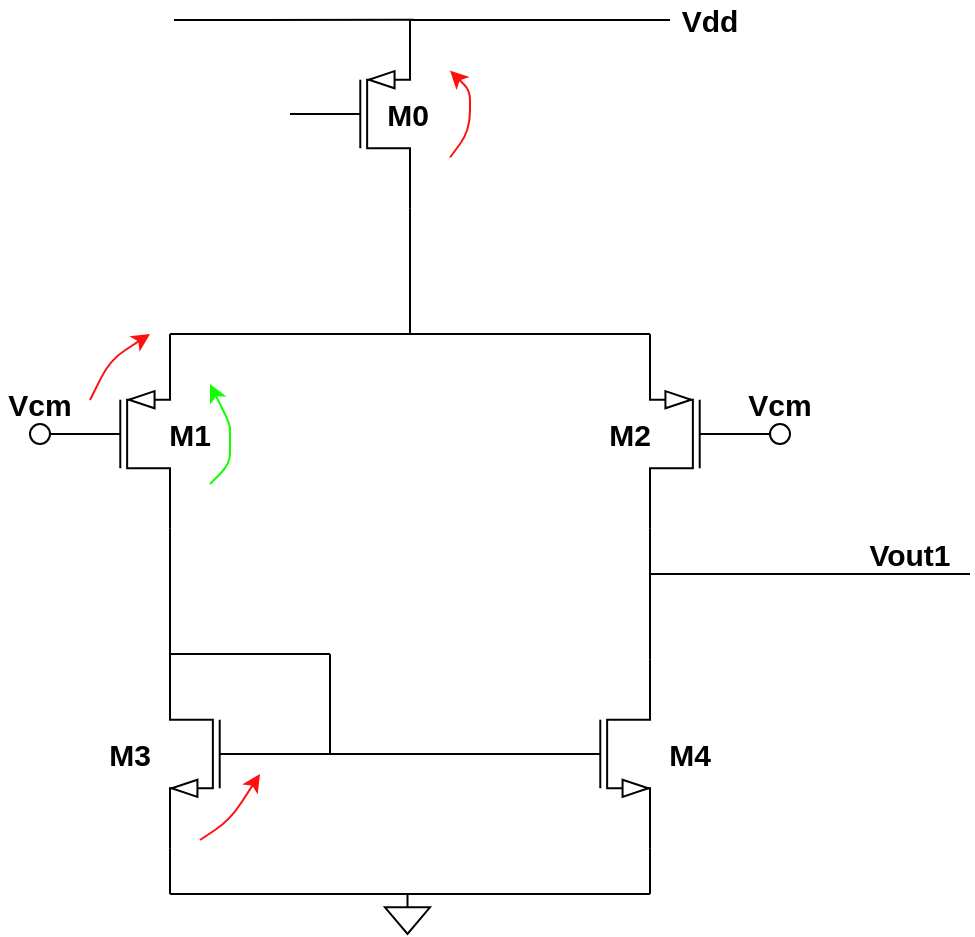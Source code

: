 <mxfile version="14.4.2" type="device"><diagram id="7na6Z1VHQh6Jj2hOIAbO" name="Page-1"><mxGraphModel dx="418" dy="245" grid="1" gridSize="10" guides="1" tooltips="1" connect="1" arrows="1" fold="1" page="1" pageScale="1" pageWidth="827" pageHeight="1169" math="0" shadow="0"><root><mxCell id="0"/><mxCell id="1" parent="0"/><mxCell id="pwWNGZ3GXbz2B8OGpZRi-1" value="" style="verticalLabelPosition=bottom;shadow=0;dashed=0;align=center;html=1;verticalAlign=top;shape=mxgraph.electrical.transistors.pmos;pointerEvents=1;" vertex="1" parent="1"><mxGeometry x="460" y="187" width="60" height="100" as="geometry"/></mxCell><mxCell id="pwWNGZ3GXbz2B8OGpZRi-3" value="" style="verticalLabelPosition=bottom;shadow=0;dashed=0;align=center;html=1;verticalAlign=top;shape=mxgraph.electrical.transistors.pmos;pointerEvents=1;" vertex="1" parent="1"><mxGeometry x="340" y="347" width="60" height="100" as="geometry"/></mxCell><mxCell id="pwWNGZ3GXbz2B8OGpZRi-4" value="" style="verticalLabelPosition=bottom;shadow=0;dashed=0;align=center;html=1;verticalAlign=top;shape=mxgraph.electrical.transistors.pmos;pointerEvents=1;flipH=0;flipV=1;direction=west;" vertex="1" parent="1"><mxGeometry x="640" y="347" width="60" height="100" as="geometry"/></mxCell><mxCell id="pwWNGZ3GXbz2B8OGpZRi-5" value="" style="verticalLabelPosition=bottom;shadow=0;dashed=0;align=center;html=1;verticalAlign=top;shape=mxgraph.electrical.transistors.nmos;pointerEvents=1;direction=west;flipH=0;flipV=1;" vertex="1" parent="1"><mxGeometry x="400" y="507" width="60" height="100" as="geometry"/></mxCell><mxCell id="pwWNGZ3GXbz2B8OGpZRi-6" value="" style="verticalLabelPosition=bottom;shadow=0;dashed=0;align=center;html=1;verticalAlign=top;shape=mxgraph.electrical.transistors.nmos;pointerEvents=1;" vertex="1" parent="1"><mxGeometry x="580" y="507" width="60" height="100" as="geometry"/></mxCell><mxCell id="pwWNGZ3GXbz2B8OGpZRi-7" value="" style="endArrow=none;html=1;entryX=1;entryY=1;entryDx=0;entryDy=0;entryPerimeter=0;" edge="1" parent="1" target="pwWNGZ3GXbz2B8OGpZRi-3"><mxGeometry width="50" height="50" relative="1" as="geometry"><mxPoint x="400" y="517" as="sourcePoint"/><mxPoint x="400" y="487" as="targetPoint"/><Array as="points"><mxPoint x="400" y="507"/></Array></mxGeometry></mxCell><mxCell id="pwWNGZ3GXbz2B8OGpZRi-8" value="" style="endArrow=none;html=1;exitX=1;exitY=0;exitDx=0;exitDy=0;exitPerimeter=0;entryX=1;entryY=1;entryDx=0;entryDy=0;entryPerimeter=0;" edge="1" parent="1" source="pwWNGZ3GXbz2B8OGpZRi-6" target="pwWNGZ3GXbz2B8OGpZRi-4"><mxGeometry width="50" height="50" relative="1" as="geometry"><mxPoint x="580" y="487" as="sourcePoint"/><mxPoint x="630" y="437" as="targetPoint"/></mxGeometry></mxCell><mxCell id="pwWNGZ3GXbz2B8OGpZRi-9" value="" style="endArrow=none;html=1;exitX=0;exitY=0.5;exitDx=0;exitDy=0;exitPerimeter=0;entryX=0;entryY=0.5;entryDx=0;entryDy=0;entryPerimeter=0;" edge="1" parent="1" source="pwWNGZ3GXbz2B8OGpZRi-5" target="pwWNGZ3GXbz2B8OGpZRi-6"><mxGeometry width="50" height="50" relative="1" as="geometry"><mxPoint x="490" y="537" as="sourcePoint"/><mxPoint x="540" y="487" as="targetPoint"/></mxGeometry></mxCell><mxCell id="pwWNGZ3GXbz2B8OGpZRi-10" value="" style="endArrow=none;html=1;" edge="1" parent="1"><mxGeometry width="50" height="50" relative="1" as="geometry"><mxPoint x="640" y="357" as="sourcePoint"/><mxPoint x="640" y="347" as="targetPoint"/></mxGeometry></mxCell><mxCell id="pwWNGZ3GXbz2B8OGpZRi-11" value="" style="endArrow=none;html=1;" edge="1" parent="1"><mxGeometry width="50" height="50" relative="1" as="geometry"><mxPoint x="400" y="357" as="sourcePoint"/><mxPoint x="400" y="347" as="targetPoint"/></mxGeometry></mxCell><mxCell id="pwWNGZ3GXbz2B8OGpZRi-12" value="" style="endArrow=none;html=1;" edge="1" parent="1"><mxGeometry width="50" height="50" relative="1" as="geometry"><mxPoint x="400" y="347" as="sourcePoint"/><mxPoint x="640" y="347" as="targetPoint"/></mxGeometry></mxCell><mxCell id="pwWNGZ3GXbz2B8OGpZRi-13" value="" style="endArrow=none;html=1;entryX=1;entryY=1;entryDx=0;entryDy=0;entryPerimeter=0;" edge="1" parent="1" target="pwWNGZ3GXbz2B8OGpZRi-1"><mxGeometry width="50" height="50" relative="1" as="geometry"><mxPoint x="520" y="347" as="sourcePoint"/><mxPoint x="460" y="257" as="targetPoint"/></mxGeometry></mxCell><mxCell id="pwWNGZ3GXbz2B8OGpZRi-15" value="" style="endArrow=none;html=1;entryX=1;entryY=0;entryDx=0;entryDy=0;entryPerimeter=0;" edge="1" parent="1"><mxGeometry width="50" height="50" relative="1" as="geometry"><mxPoint x="402" y="190" as="sourcePoint"/><mxPoint x="522" y="189.857" as="targetPoint"/></mxGeometry></mxCell><mxCell id="pwWNGZ3GXbz2B8OGpZRi-19" value="" style="endArrow=none;html=1;entryX=1;entryY=1;entryDx=0;entryDy=0;entryPerimeter=0;" edge="1" parent="1" target="pwWNGZ3GXbz2B8OGpZRi-5"><mxGeometry width="50" height="50" relative="1" as="geometry"><mxPoint x="400" y="627" as="sourcePoint"/><mxPoint x="330" y="587" as="targetPoint"/></mxGeometry></mxCell><mxCell id="pwWNGZ3GXbz2B8OGpZRi-20" value="" style="endArrow=none;html=1;entryX=1;entryY=1;entryDx=0;entryDy=0;entryPerimeter=0;" edge="1" parent="1" target="pwWNGZ3GXbz2B8OGpZRi-6"><mxGeometry width="50" height="50" relative="1" as="geometry"><mxPoint x="640" y="627" as="sourcePoint"/><mxPoint x="610" y="647" as="targetPoint"/></mxGeometry></mxCell><mxCell id="pwWNGZ3GXbz2B8OGpZRi-21" value="" style="endArrow=none;html=1;" edge="1" parent="1"><mxGeometry width="50" height="50" relative="1" as="geometry"><mxPoint x="400" y="627" as="sourcePoint"/><mxPoint x="640" y="627" as="targetPoint"/></mxGeometry></mxCell><mxCell id="pwWNGZ3GXbz2B8OGpZRi-22" value="" style="pointerEvents=1;verticalLabelPosition=bottom;shadow=0;dashed=0;align=center;html=1;verticalAlign=top;shape=mxgraph.electrical.signal_sources.signal_ground;" vertex="1" parent="1"><mxGeometry x="507.5" y="627" width="22.5" height="20" as="geometry"/></mxCell><mxCell id="pwWNGZ3GXbz2B8OGpZRi-23" value="Vdd" style="text;html=1;strokeColor=none;fillColor=none;align=center;verticalAlign=middle;whiteSpace=wrap;rounded=0;glass=0;fontStyle=1;fontSize=15;" vertex="1" parent="1"><mxGeometry x="650" y="180" width="40" height="20" as="geometry"/></mxCell><mxCell id="pwWNGZ3GXbz2B8OGpZRi-25" value="&lt;div&gt;M0&lt;/div&gt;" style="text;html=1;strokeColor=none;fillColor=none;align=center;verticalAlign=middle;whiteSpace=wrap;rounded=0;glass=0;fontStyle=1;fontSize=15;" vertex="1" parent="1"><mxGeometry x="498.75" y="227" width="40" height="20" as="geometry"/></mxCell><mxCell id="pwWNGZ3GXbz2B8OGpZRi-26" value="&lt;div&gt;M1&lt;/div&gt;" style="text;html=1;strokeColor=none;fillColor=none;align=center;verticalAlign=middle;whiteSpace=wrap;rounded=0;glass=0;fontStyle=1;fontSize=15;" vertex="1" parent="1"><mxGeometry x="390" y="387" width="40" height="20" as="geometry"/></mxCell><mxCell id="pwWNGZ3GXbz2B8OGpZRi-27" value="&lt;div&gt;M2&lt;/div&gt;" style="text;html=1;strokeColor=none;fillColor=none;align=center;verticalAlign=middle;whiteSpace=wrap;rounded=0;glass=0;fontStyle=1;fontSize=15;" vertex="1" parent="1"><mxGeometry x="610" y="387" width="40" height="20" as="geometry"/></mxCell><mxCell id="pwWNGZ3GXbz2B8OGpZRi-28" value="&lt;div&gt;M3&lt;/div&gt;" style="text;html=1;strokeColor=none;fillColor=none;align=center;verticalAlign=middle;whiteSpace=wrap;rounded=0;glass=0;fontStyle=1;fontSize=15;" vertex="1" parent="1"><mxGeometry x="360" y="547" width="40" height="20" as="geometry"/></mxCell><mxCell id="pwWNGZ3GXbz2B8OGpZRi-29" value="&lt;div&gt;M4&lt;/div&gt;" style="text;html=1;strokeColor=none;fillColor=none;align=center;verticalAlign=middle;whiteSpace=wrap;rounded=0;glass=0;fontStyle=1;fontSize=15;" vertex="1" parent="1"><mxGeometry x="640" y="547" width="40" height="20" as="geometry"/></mxCell><mxCell id="pwWNGZ3GXbz2B8OGpZRi-32" value="" style="endArrow=none;html=1;fontSize=15;" edge="1" parent="1"><mxGeometry width="50" height="50" relative="1" as="geometry"><mxPoint x="480" y="507" as="sourcePoint"/><mxPoint x="480" y="557" as="targetPoint"/></mxGeometry></mxCell><mxCell id="pwWNGZ3GXbz2B8OGpZRi-33" value="" style="endArrow=none;html=1;fontSize=15;" edge="1" parent="1"><mxGeometry width="50" height="50" relative="1" as="geometry"><mxPoint x="400" y="507" as="sourcePoint"/><mxPoint x="480" y="507" as="targetPoint"/></mxGeometry></mxCell><mxCell id="pwWNGZ3GXbz2B8OGpZRi-35" value="" style="ellipse;whiteSpace=wrap;html=1;aspect=fixed;glass=0;fontSize=15;" vertex="1" parent="1"><mxGeometry x="330" y="392" width="10" height="10" as="geometry"/></mxCell><mxCell id="pwWNGZ3GXbz2B8OGpZRi-36" value="" style="ellipse;whiteSpace=wrap;html=1;aspect=fixed;glass=0;fontSize=15;" vertex="1" parent="1"><mxGeometry x="700" y="392" width="10" height="10" as="geometry"/></mxCell><mxCell id="pwWNGZ3GXbz2B8OGpZRi-37" value="Vcm" style="text;html=1;strokeColor=none;fillColor=none;align=center;verticalAlign=middle;whiteSpace=wrap;rounded=0;glass=0;fontStyle=1;fontSize=15;" vertex="1" parent="1"><mxGeometry x="315" y="372" width="40" height="20" as="geometry"/></mxCell><mxCell id="pwWNGZ3GXbz2B8OGpZRi-38" value="Vcm" style="text;html=1;strokeColor=none;fillColor=none;align=center;verticalAlign=middle;whiteSpace=wrap;rounded=0;glass=0;fontStyle=1;fontSize=15;" vertex="1" parent="1"><mxGeometry x="685" y="372" width="40" height="20" as="geometry"/></mxCell><mxCell id="pwWNGZ3GXbz2B8OGpZRi-39" value="" style="endArrow=none;html=1;fontSize=15;" edge="1" parent="1"><mxGeometry width="50" height="50" relative="1" as="geometry"><mxPoint x="640" y="467" as="sourcePoint"/><mxPoint x="800" y="467" as="targetPoint"/></mxGeometry></mxCell><mxCell id="pwWNGZ3GXbz2B8OGpZRi-40" value="&lt;div&gt;Vout1&lt;/div&gt;" style="text;html=1;strokeColor=none;fillColor=none;align=center;verticalAlign=middle;whiteSpace=wrap;rounded=0;glass=0;fontStyle=1;fontSize=15;" vertex="1" parent="1"><mxGeometry x="750" y="447" width="40" height="20" as="geometry"/></mxCell><mxCell id="pwWNGZ3GXbz2B8OGpZRi-44" value="" style="endArrow=none;html=1;" edge="1" parent="1"><mxGeometry width="50" height="50" relative="1" as="geometry"><mxPoint x="520" y="190" as="sourcePoint"/><mxPoint x="650" y="190" as="targetPoint"/></mxGeometry></mxCell><mxCell id="pwWNGZ3GXbz2B8OGpZRi-47" value="" style="endArrow=classic;html=1;fillColor=#f8cecc;strokeColor=#FF0F0F;" edge="1" parent="1"><mxGeometry width="50" height="50" relative="1" as="geometry"><mxPoint x="360" y="380" as="sourcePoint"/><mxPoint x="390" y="347" as="targetPoint"/><Array as="points"><mxPoint x="370" y="360"/></Array></mxGeometry></mxCell><mxCell id="pwWNGZ3GXbz2B8OGpZRi-49" value="" style="endArrow=classic;html=1;fillColor=#f8cecc;strokeColor=#FF0F0F;" edge="1" parent="1"><mxGeometry width="50" height="50" relative="1" as="geometry"><mxPoint x="415" y="600" as="sourcePoint"/><mxPoint x="445" y="567" as="targetPoint"/><Array as="points"><mxPoint x="430" y="590"/></Array></mxGeometry></mxCell><mxCell id="pwWNGZ3GXbz2B8OGpZRi-50" value="" style="endArrow=classic;html=1;fillColor=#f8cecc;strokeColor=#11FF00;" edge="1" parent="1"><mxGeometry width="50" height="50" relative="1" as="geometry"><mxPoint x="420" y="422" as="sourcePoint"/><mxPoint x="420" y="372" as="targetPoint"/><Array as="points"><mxPoint x="430" y="412"/><mxPoint x="430" y="402"/><mxPoint x="430" y="392"/></Array></mxGeometry></mxCell><mxCell id="pwWNGZ3GXbz2B8OGpZRi-51" value="" style="endArrow=classic;html=1;fillColor=#f8cecc;strokeColor=#FF0F0F;" edge="1" parent="1"><mxGeometry width="50" height="50" relative="1" as="geometry"><mxPoint x="540" y="258.75" as="sourcePoint"/><mxPoint x="540" y="215.25" as="targetPoint"/><Array as="points"><mxPoint x="550" y="245.25"/><mxPoint x="550" y="225.25"/></Array></mxGeometry></mxCell></root></mxGraphModel></diagram></mxfile>